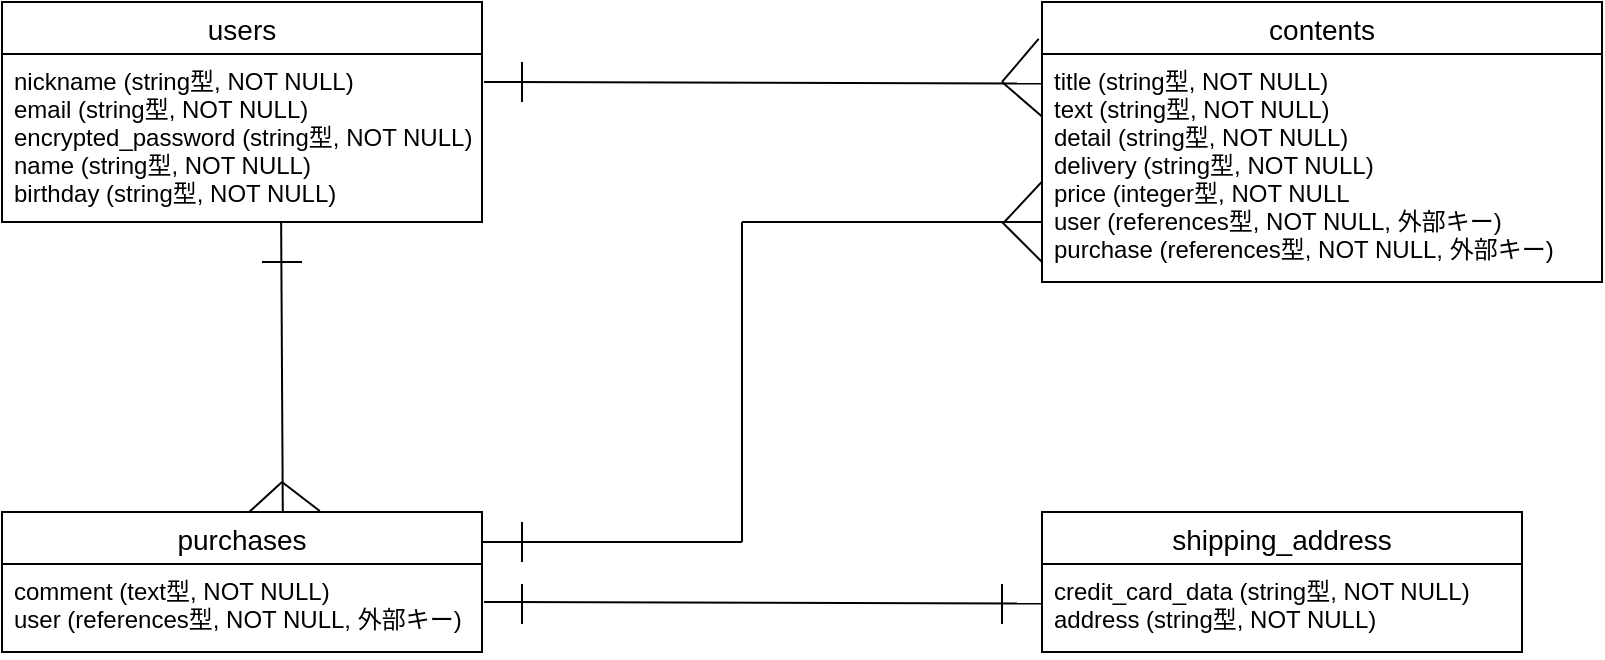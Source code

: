 <mxfile>
    <diagram id="gdSnRDnFjv2u0b2Tpb8A" name="ページ1">
        <mxGraphModel dx="1208" dy="807" grid="1" gridSize="10" guides="1" tooltips="1" connect="1" arrows="1" fold="1" page="1" pageScale="1" pageWidth="827" pageHeight="1169" math="0" shadow="0">
            <root>
                <mxCell id="0"/>
                <mxCell id="1" parent="0"/>
                <mxCell id="10" value="users" style="swimlane;fontStyle=0;childLayout=stackLayout;horizontal=1;startSize=26;horizontalStack=0;resizeParent=1;resizeParentMax=0;resizeLast=0;collapsible=1;marginBottom=0;align=center;fontSize=14;" parent="1" vertex="1">
                    <mxGeometry x="20" y="330" width="240" height="110" as="geometry"/>
                </mxCell>
                <mxCell id="12" value="nickname (string型, NOT NULL)&#10;email (string型, NOT NULL)&#10;encrypted_password (string型, NOT NULL)&#10;name (string型, NOT NULL)&#10;birthday (string型, NOT NULL)" style="text;strokeColor=none;fillColor=none;spacingLeft=4;spacingRight=4;overflow=hidden;rotatable=0;points=[[0,0.5],[1,0.5]];portConstraint=eastwest;fontSize=12;" parent="10" vertex="1">
                    <mxGeometry y="26" width="240" height="84" as="geometry"/>
                </mxCell>
                <mxCell id="14" value="contents" style="swimlane;fontStyle=0;childLayout=stackLayout;horizontal=1;startSize=26;horizontalStack=0;resizeParent=1;resizeParentMax=0;resizeLast=0;collapsible=1;marginBottom=0;align=center;fontSize=14;" parent="1" vertex="1">
                    <mxGeometry x="540" y="330" width="280" height="140" as="geometry"/>
                </mxCell>
                <mxCell id="15" value="title (string型, NOT NULL)&#10;text (string型, NOT NULL)&#10;detail (string型, NOT NULL)&#10;delivery (string型, NOT NULL)&#10;price (integer型, NOT NULL&#10;user (references型, NOT NULL, 外部キー)&#10;purchase (references型, NOT NULL, 外部キー)" style="text;strokeColor=none;fillColor=none;spacingLeft=4;spacingRight=4;overflow=hidden;rotatable=0;points=[[0,0.5],[1,0.5]];portConstraint=eastwest;fontSize=12;" parent="14" vertex="1">
                    <mxGeometry y="26" width="280" height="114" as="geometry"/>
                </mxCell>
                <mxCell id="69" value="" style="endArrow=none;html=1;entryX=0;entryY=0.274;entryDx=0;entryDy=0;entryPerimeter=0;" parent="14" edge="1">
                    <mxGeometry width="50" height="50" relative="1" as="geometry">
                        <mxPoint x="-20" y="110" as="sourcePoint"/>
                        <mxPoint y="129.976" as="targetPoint"/>
                    </mxGeometry>
                </mxCell>
                <mxCell id="20" value="purchases" style="swimlane;fontStyle=0;childLayout=stackLayout;horizontal=1;startSize=26;horizontalStack=0;resizeParent=1;resizeParentMax=0;resizeLast=0;collapsible=1;marginBottom=0;align=center;fontSize=14;" parent="1" vertex="1">
                    <mxGeometry x="20" y="585" width="240" height="70" as="geometry"/>
                </mxCell>
                <mxCell id="21" value="comment (text型, NOT NULL)&#10;user (references型, NOT NULL, 外部キー)&#10;" style="text;strokeColor=none;fillColor=none;spacingLeft=4;spacingRight=4;overflow=hidden;rotatable=0;points=[[0,0.5],[1,0.5]];portConstraint=eastwest;fontSize=12;" parent="20" vertex="1">
                    <mxGeometry y="26" width="240" height="44" as="geometry"/>
                </mxCell>
                <mxCell id="24" value="shipping_address" style="swimlane;fontStyle=0;childLayout=stackLayout;horizontal=1;startSize=26;horizontalStack=0;resizeParent=1;resizeParentMax=0;resizeLast=0;collapsible=1;marginBottom=0;align=center;fontSize=14;" parent="1" vertex="1">
                    <mxGeometry x="540" y="585" width="240" height="70" as="geometry"/>
                </mxCell>
                <mxCell id="25" value="credit_card_data (string型, NOT NULL)&#10;address (string型, NOT NULL)" style="text;strokeColor=none;fillColor=none;spacingLeft=4;spacingRight=4;overflow=hidden;rotatable=0;points=[[0,0.5],[1,0.5]];portConstraint=eastwest;fontSize=12;" parent="24" vertex="1">
                    <mxGeometry y="26" width="240" height="44" as="geometry"/>
                </mxCell>
                <mxCell id="48" value="" style="endArrow=none;html=1;exitX=0.585;exitY=0;exitDx=0;exitDy=0;exitPerimeter=0;" parent="1" source="20" edge="1">
                    <mxGeometry width="50" height="50" relative="1" as="geometry">
                        <mxPoint x="160" y="580" as="sourcePoint"/>
                        <mxPoint x="159.57" y="440" as="targetPoint"/>
                    </mxGeometry>
                </mxCell>
                <mxCell id="53" value="" style="endArrow=none;html=1;" parent="1" edge="1">
                    <mxGeometry width="50" height="50" relative="1" as="geometry">
                        <mxPoint x="260" y="600" as="sourcePoint"/>
                        <mxPoint x="390" y="600" as="targetPoint"/>
                    </mxGeometry>
                </mxCell>
                <mxCell id="54" value="" style="endArrow=none;html=1;" parent="1" edge="1">
                    <mxGeometry width="50" height="50" relative="1" as="geometry">
                        <mxPoint x="390" y="440" as="sourcePoint"/>
                        <mxPoint x="540" y="440" as="targetPoint"/>
                    </mxGeometry>
                </mxCell>
                <mxCell id="55" value="" style="endArrow=none;html=1;" parent="1" edge="1">
                    <mxGeometry width="50" height="50" relative="1" as="geometry">
                        <mxPoint x="390" y="600" as="sourcePoint"/>
                        <mxPoint x="390" y="440" as="targetPoint"/>
                    </mxGeometry>
                </mxCell>
                <mxCell id="56" value="" style="endArrow=none;html=1;" parent="1" edge="1">
                    <mxGeometry width="50" height="50" relative="1" as="geometry">
                        <mxPoint x="150" y="460" as="sourcePoint"/>
                        <mxPoint x="170" y="460" as="targetPoint"/>
                    </mxGeometry>
                </mxCell>
                <mxCell id="58" value="" style="endArrow=none;html=1;entryX=0;entryY=0.274;entryDx=0;entryDy=0;entryPerimeter=0;" parent="1" target="15" edge="1">
                    <mxGeometry width="50" height="50" relative="1" as="geometry">
                        <mxPoint x="520" y="370" as="sourcePoint"/>
                        <mxPoint x="520" y="390" as="targetPoint"/>
                    </mxGeometry>
                </mxCell>
                <mxCell id="61" value="" style="endArrow=none;html=1;" parent="1" edge="1">
                    <mxGeometry width="50" height="50" relative="1" as="geometry">
                        <mxPoint x="280" y="621" as="sourcePoint"/>
                        <mxPoint x="280" y="641" as="targetPoint"/>
                    </mxGeometry>
                </mxCell>
                <mxCell id="62" value="" style="endArrow=none;html=1;exitX=0.5;exitY=0;exitDx=0;exitDy=0;entryX=-0.003;entryY=0.336;entryDx=0;entryDy=0;entryPerimeter=0;" parent="1" edge="1">
                    <mxGeometry width="50" height="50" relative="1" as="geometry">
                        <mxPoint x="261.03" y="630" as="sourcePoint"/>
                        <mxPoint x="540.0" y="630.784" as="targetPoint"/>
                    </mxGeometry>
                </mxCell>
                <mxCell id="63" value="" style="endArrow=none;html=1;" parent="1" edge="1">
                    <mxGeometry width="50" height="50" relative="1" as="geometry">
                        <mxPoint x="520" y="621" as="sourcePoint"/>
                        <mxPoint x="520" y="641" as="targetPoint"/>
                    </mxGeometry>
                </mxCell>
                <mxCell id="64" value="" style="endArrow=none;html=1;" parent="1" edge="1">
                    <mxGeometry width="50" height="50" relative="1" as="geometry">
                        <mxPoint x="280" y="590" as="sourcePoint"/>
                        <mxPoint x="280" y="610" as="targetPoint"/>
                    </mxGeometry>
                </mxCell>
                <mxCell id="65" value="" style="endArrow=none;html=1;" parent="1" edge="1">
                    <mxGeometry width="50" height="50" relative="1" as="geometry">
                        <mxPoint x="280" y="360" as="sourcePoint"/>
                        <mxPoint x="280" y="380" as="targetPoint"/>
                    </mxGeometry>
                </mxCell>
                <mxCell id="66" value="" style="endArrow=none;html=1;exitX=0.5;exitY=0;exitDx=0;exitDy=0;entryX=-0.003;entryY=0.336;entryDx=0;entryDy=0;entryPerimeter=0;" parent="1" edge="1">
                    <mxGeometry width="50" height="50" relative="1" as="geometry">
                        <mxPoint x="261.03" y="370" as="sourcePoint"/>
                        <mxPoint x="540.0" y="370.784" as="targetPoint"/>
                    </mxGeometry>
                </mxCell>
                <mxCell id="67" value="" style="endArrow=none;html=1;entryX=0;entryY=0.274;entryDx=0;entryDy=0;entryPerimeter=0;exitX=-0.006;exitY=0.132;exitDx=0;exitDy=0;exitPerimeter=0;" parent="1" source="14" edge="1">
                    <mxGeometry width="50" height="50" relative="1" as="geometry">
                        <mxPoint x="500" y="350" as="sourcePoint"/>
                        <mxPoint x="520" y="369.976" as="targetPoint"/>
                    </mxGeometry>
                </mxCell>
                <mxCell id="68" value="" style="endArrow=none;html=1;entryX=0;entryY=0.274;entryDx=0;entryDy=0;entryPerimeter=0;exitX=-0.006;exitY=0.132;exitDx=0;exitDy=0;exitPerimeter=0;" parent="1" edge="1">
                    <mxGeometry width="50" height="50" relative="1" as="geometry">
                        <mxPoint x="540" y="419.82" as="sourcePoint"/>
                        <mxPoint x="521.2" y="439.996" as="targetPoint"/>
                    </mxGeometry>
                </mxCell>
                <mxCell id="70" value="" style="endArrow=none;html=1;exitX=0.515;exitY=0;exitDx=0;exitDy=0;exitPerimeter=0;" parent="1" source="20" edge="1">
                    <mxGeometry width="50" height="50" relative="1" as="geometry">
                        <mxPoint x="140" y="570" as="sourcePoint"/>
                        <mxPoint x="160" y="570" as="targetPoint"/>
                    </mxGeometry>
                </mxCell>
                <mxCell id="71" value="" style="endArrow=none;html=1;entryX=0.662;entryY=-0.007;entryDx=0;entryDy=0;entryPerimeter=0;" parent="1" target="20" edge="1">
                    <mxGeometry width="50" height="50" relative="1" as="geometry">
                        <mxPoint x="160" y="570" as="sourcePoint"/>
                        <mxPoint x="180" y="570" as="targetPoint"/>
                    </mxGeometry>
                </mxCell>
            </root>
        </mxGraphModel>
    </diagram>
</mxfile>
